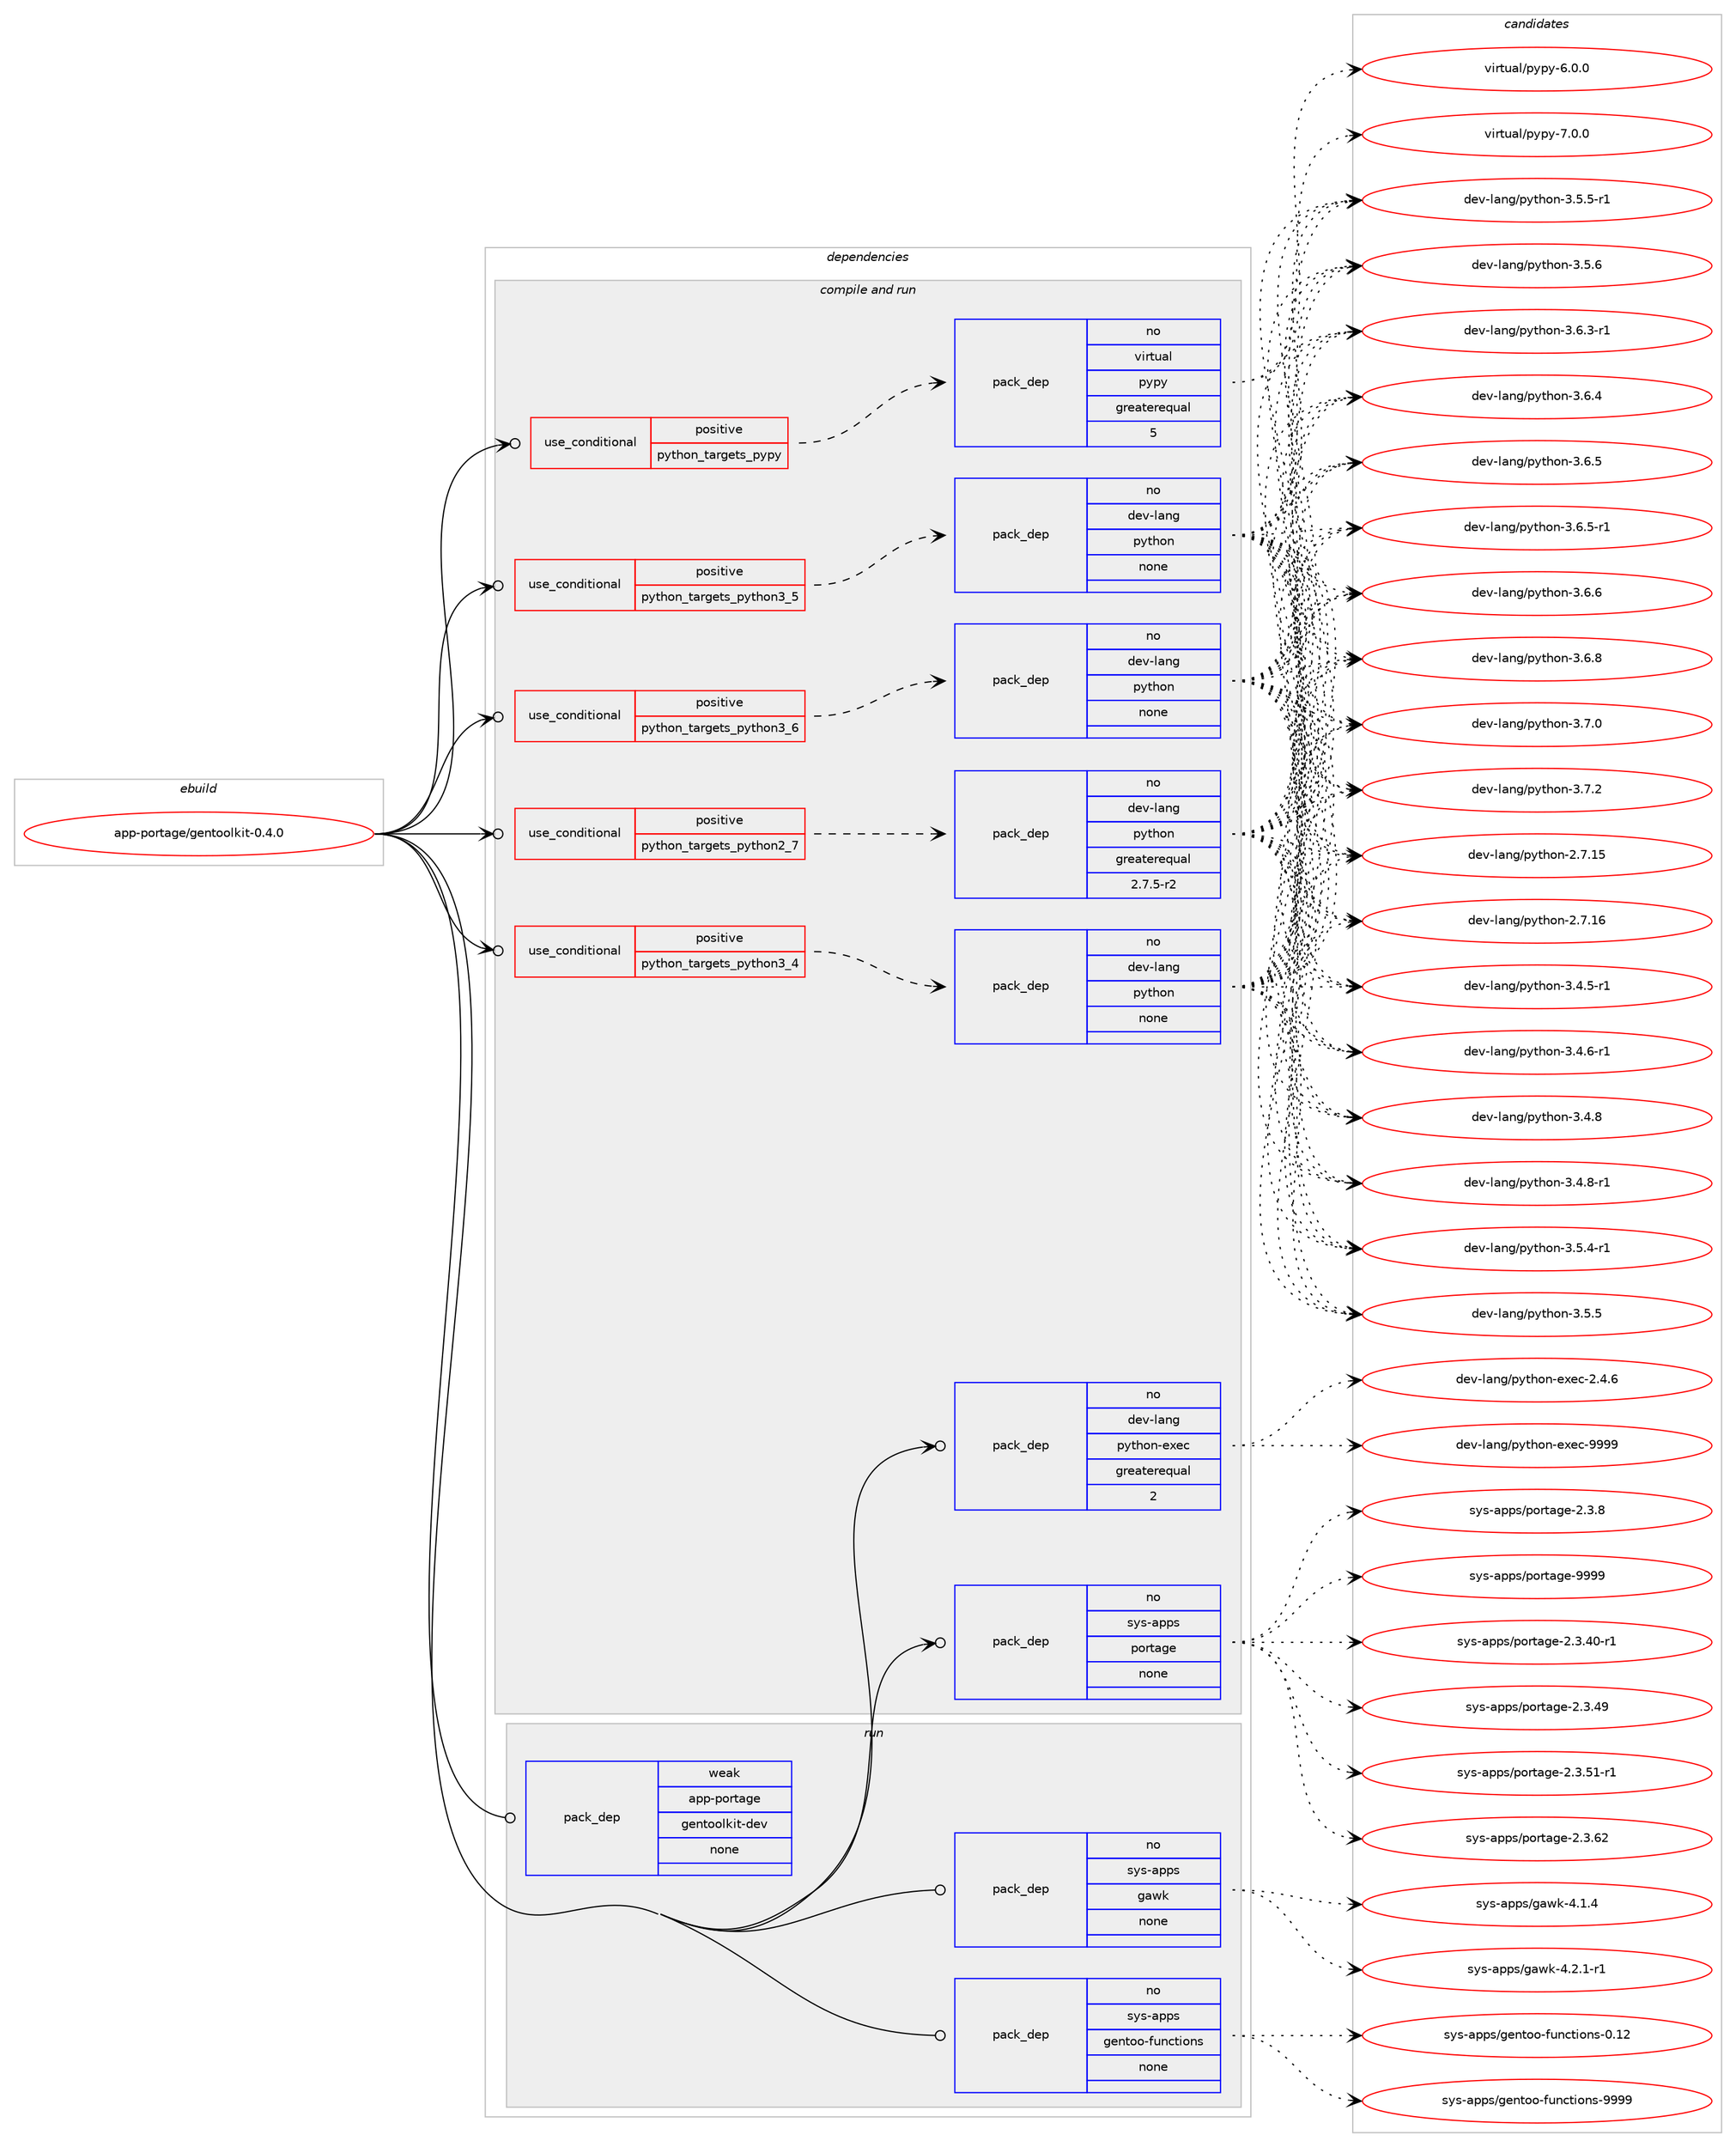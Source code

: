 digraph prolog {

# *************
# Graph options
# *************

newrank=true;
concentrate=true;
compound=true;
graph [rankdir=LR,fontname=Helvetica,fontsize=10,ranksep=1.5];#, ranksep=2.5, nodesep=0.2];
edge  [arrowhead=vee];
node  [fontname=Helvetica,fontsize=10];

# **********
# The ebuild
# **********

subgraph cluster_leftcol {
color=gray;
rank=same;
label=<<i>ebuild</i>>;
id [label="app-portage/gentoolkit-0.4.0", color=red, width=4, href="../app-portage/gentoolkit-0.4.0.svg"];
}

# ****************
# The dependencies
# ****************

subgraph cluster_midcol {
color=gray;
label=<<i>dependencies</i>>;
subgraph cluster_compile {
fillcolor="#eeeeee";
style=filled;
label=<<i>compile</i>>;
}
subgraph cluster_compileandrun {
fillcolor="#eeeeee";
style=filled;
label=<<i>compile and run</i>>;
subgraph cond354864 {
dependency1305904 [label=<<TABLE BORDER="0" CELLBORDER="1" CELLSPACING="0" CELLPADDING="4"><TR><TD ROWSPAN="3" CELLPADDING="10">use_conditional</TD></TR><TR><TD>positive</TD></TR><TR><TD>python_targets_pypy</TD></TR></TABLE>>, shape=none, color=red];
subgraph pack930656 {
dependency1305905 [label=<<TABLE BORDER="0" CELLBORDER="1" CELLSPACING="0" CELLPADDING="4" WIDTH="220"><TR><TD ROWSPAN="6" CELLPADDING="30">pack_dep</TD></TR><TR><TD WIDTH="110">no</TD></TR><TR><TD>virtual</TD></TR><TR><TD>pypy</TD></TR><TR><TD>greaterequal</TD></TR><TR><TD>5</TD></TR></TABLE>>, shape=none, color=blue];
}
dependency1305904:e -> dependency1305905:w [weight=20,style="dashed",arrowhead="vee"];
}
id:e -> dependency1305904:w [weight=20,style="solid",arrowhead="odotvee"];
subgraph cond354865 {
dependency1305906 [label=<<TABLE BORDER="0" CELLBORDER="1" CELLSPACING="0" CELLPADDING="4"><TR><TD ROWSPAN="3" CELLPADDING="10">use_conditional</TD></TR><TR><TD>positive</TD></TR><TR><TD>python_targets_python2_7</TD></TR></TABLE>>, shape=none, color=red];
subgraph pack930657 {
dependency1305907 [label=<<TABLE BORDER="0" CELLBORDER="1" CELLSPACING="0" CELLPADDING="4" WIDTH="220"><TR><TD ROWSPAN="6" CELLPADDING="30">pack_dep</TD></TR><TR><TD WIDTH="110">no</TD></TR><TR><TD>dev-lang</TD></TR><TR><TD>python</TD></TR><TR><TD>greaterequal</TD></TR><TR><TD>2.7.5-r2</TD></TR></TABLE>>, shape=none, color=blue];
}
dependency1305906:e -> dependency1305907:w [weight=20,style="dashed",arrowhead="vee"];
}
id:e -> dependency1305906:w [weight=20,style="solid",arrowhead="odotvee"];
subgraph cond354866 {
dependency1305908 [label=<<TABLE BORDER="0" CELLBORDER="1" CELLSPACING="0" CELLPADDING="4"><TR><TD ROWSPAN="3" CELLPADDING="10">use_conditional</TD></TR><TR><TD>positive</TD></TR><TR><TD>python_targets_python3_4</TD></TR></TABLE>>, shape=none, color=red];
subgraph pack930658 {
dependency1305909 [label=<<TABLE BORDER="0" CELLBORDER="1" CELLSPACING="0" CELLPADDING="4" WIDTH="220"><TR><TD ROWSPAN="6" CELLPADDING="30">pack_dep</TD></TR><TR><TD WIDTH="110">no</TD></TR><TR><TD>dev-lang</TD></TR><TR><TD>python</TD></TR><TR><TD>none</TD></TR><TR><TD></TD></TR></TABLE>>, shape=none, color=blue];
}
dependency1305908:e -> dependency1305909:w [weight=20,style="dashed",arrowhead="vee"];
}
id:e -> dependency1305908:w [weight=20,style="solid",arrowhead="odotvee"];
subgraph cond354867 {
dependency1305910 [label=<<TABLE BORDER="0" CELLBORDER="1" CELLSPACING="0" CELLPADDING="4"><TR><TD ROWSPAN="3" CELLPADDING="10">use_conditional</TD></TR><TR><TD>positive</TD></TR><TR><TD>python_targets_python3_5</TD></TR></TABLE>>, shape=none, color=red];
subgraph pack930659 {
dependency1305911 [label=<<TABLE BORDER="0" CELLBORDER="1" CELLSPACING="0" CELLPADDING="4" WIDTH="220"><TR><TD ROWSPAN="6" CELLPADDING="30">pack_dep</TD></TR><TR><TD WIDTH="110">no</TD></TR><TR><TD>dev-lang</TD></TR><TR><TD>python</TD></TR><TR><TD>none</TD></TR><TR><TD></TD></TR></TABLE>>, shape=none, color=blue];
}
dependency1305910:e -> dependency1305911:w [weight=20,style="dashed",arrowhead="vee"];
}
id:e -> dependency1305910:w [weight=20,style="solid",arrowhead="odotvee"];
subgraph cond354868 {
dependency1305912 [label=<<TABLE BORDER="0" CELLBORDER="1" CELLSPACING="0" CELLPADDING="4"><TR><TD ROWSPAN="3" CELLPADDING="10">use_conditional</TD></TR><TR><TD>positive</TD></TR><TR><TD>python_targets_python3_6</TD></TR></TABLE>>, shape=none, color=red];
subgraph pack930660 {
dependency1305913 [label=<<TABLE BORDER="0" CELLBORDER="1" CELLSPACING="0" CELLPADDING="4" WIDTH="220"><TR><TD ROWSPAN="6" CELLPADDING="30">pack_dep</TD></TR><TR><TD WIDTH="110">no</TD></TR><TR><TD>dev-lang</TD></TR><TR><TD>python</TD></TR><TR><TD>none</TD></TR><TR><TD></TD></TR></TABLE>>, shape=none, color=blue];
}
dependency1305912:e -> dependency1305913:w [weight=20,style="dashed",arrowhead="vee"];
}
id:e -> dependency1305912:w [weight=20,style="solid",arrowhead="odotvee"];
subgraph pack930661 {
dependency1305914 [label=<<TABLE BORDER="0" CELLBORDER="1" CELLSPACING="0" CELLPADDING="4" WIDTH="220"><TR><TD ROWSPAN="6" CELLPADDING="30">pack_dep</TD></TR><TR><TD WIDTH="110">no</TD></TR><TR><TD>dev-lang</TD></TR><TR><TD>python-exec</TD></TR><TR><TD>greaterequal</TD></TR><TR><TD>2</TD></TR></TABLE>>, shape=none, color=blue];
}
id:e -> dependency1305914:w [weight=20,style="solid",arrowhead="odotvee"];
subgraph pack930662 {
dependency1305915 [label=<<TABLE BORDER="0" CELLBORDER="1" CELLSPACING="0" CELLPADDING="4" WIDTH="220"><TR><TD ROWSPAN="6" CELLPADDING="30">pack_dep</TD></TR><TR><TD WIDTH="110">no</TD></TR><TR><TD>sys-apps</TD></TR><TR><TD>portage</TD></TR><TR><TD>none</TD></TR><TR><TD></TD></TR></TABLE>>, shape=none, color=blue];
}
id:e -> dependency1305915:w [weight=20,style="solid",arrowhead="odotvee"];
}
subgraph cluster_run {
fillcolor="#eeeeee";
style=filled;
label=<<i>run</i>>;
subgraph pack930663 {
dependency1305916 [label=<<TABLE BORDER="0" CELLBORDER="1" CELLSPACING="0" CELLPADDING="4" WIDTH="220"><TR><TD ROWSPAN="6" CELLPADDING="30">pack_dep</TD></TR><TR><TD WIDTH="110">no</TD></TR><TR><TD>sys-apps</TD></TR><TR><TD>gawk</TD></TR><TR><TD>none</TD></TR><TR><TD></TD></TR></TABLE>>, shape=none, color=blue];
}
id:e -> dependency1305916:w [weight=20,style="solid",arrowhead="odot"];
subgraph pack930664 {
dependency1305917 [label=<<TABLE BORDER="0" CELLBORDER="1" CELLSPACING="0" CELLPADDING="4" WIDTH="220"><TR><TD ROWSPAN="6" CELLPADDING="30">pack_dep</TD></TR><TR><TD WIDTH="110">no</TD></TR><TR><TD>sys-apps</TD></TR><TR><TD>gentoo-functions</TD></TR><TR><TD>none</TD></TR><TR><TD></TD></TR></TABLE>>, shape=none, color=blue];
}
id:e -> dependency1305917:w [weight=20,style="solid",arrowhead="odot"];
subgraph pack930665 {
dependency1305918 [label=<<TABLE BORDER="0" CELLBORDER="1" CELLSPACING="0" CELLPADDING="4" WIDTH="220"><TR><TD ROWSPAN="6" CELLPADDING="30">pack_dep</TD></TR><TR><TD WIDTH="110">weak</TD></TR><TR><TD>app-portage</TD></TR><TR><TD>gentoolkit-dev</TD></TR><TR><TD>none</TD></TR><TR><TD></TD></TR></TABLE>>, shape=none, color=blue];
}
id:e -> dependency1305918:w [weight=20,style="solid",arrowhead="odot"];
}
}

# **************
# The candidates
# **************

subgraph cluster_choices {
rank=same;
color=gray;
label=<<i>candidates</i>>;

subgraph choice930656 {
color=black;
nodesep=1;
choice1181051141161179710847112121112121455446484648 [label="virtual/pypy-6.0.0", color=red, width=4,href="../virtual/pypy-6.0.0.svg"];
choice1181051141161179710847112121112121455546484648 [label="virtual/pypy-7.0.0", color=red, width=4,href="../virtual/pypy-7.0.0.svg"];
dependency1305905:e -> choice1181051141161179710847112121112121455446484648:w [style=dotted,weight="100"];
dependency1305905:e -> choice1181051141161179710847112121112121455546484648:w [style=dotted,weight="100"];
}
subgraph choice930657 {
color=black;
nodesep=1;
choice10010111845108971101034711212111610411111045504655464953 [label="dev-lang/python-2.7.15", color=red, width=4,href="../dev-lang/python-2.7.15.svg"];
choice10010111845108971101034711212111610411111045504655464954 [label="dev-lang/python-2.7.16", color=red, width=4,href="../dev-lang/python-2.7.16.svg"];
choice1001011184510897110103471121211161041111104551465246534511449 [label="dev-lang/python-3.4.5-r1", color=red, width=4,href="../dev-lang/python-3.4.5-r1.svg"];
choice1001011184510897110103471121211161041111104551465246544511449 [label="dev-lang/python-3.4.6-r1", color=red, width=4,href="../dev-lang/python-3.4.6-r1.svg"];
choice100101118451089711010347112121116104111110455146524656 [label="dev-lang/python-3.4.8", color=red, width=4,href="../dev-lang/python-3.4.8.svg"];
choice1001011184510897110103471121211161041111104551465246564511449 [label="dev-lang/python-3.4.8-r1", color=red, width=4,href="../dev-lang/python-3.4.8-r1.svg"];
choice1001011184510897110103471121211161041111104551465346524511449 [label="dev-lang/python-3.5.4-r1", color=red, width=4,href="../dev-lang/python-3.5.4-r1.svg"];
choice100101118451089711010347112121116104111110455146534653 [label="dev-lang/python-3.5.5", color=red, width=4,href="../dev-lang/python-3.5.5.svg"];
choice1001011184510897110103471121211161041111104551465346534511449 [label="dev-lang/python-3.5.5-r1", color=red, width=4,href="../dev-lang/python-3.5.5-r1.svg"];
choice100101118451089711010347112121116104111110455146534654 [label="dev-lang/python-3.5.6", color=red, width=4,href="../dev-lang/python-3.5.6.svg"];
choice1001011184510897110103471121211161041111104551465446514511449 [label="dev-lang/python-3.6.3-r1", color=red, width=4,href="../dev-lang/python-3.6.3-r1.svg"];
choice100101118451089711010347112121116104111110455146544652 [label="dev-lang/python-3.6.4", color=red, width=4,href="../dev-lang/python-3.6.4.svg"];
choice100101118451089711010347112121116104111110455146544653 [label="dev-lang/python-3.6.5", color=red, width=4,href="../dev-lang/python-3.6.5.svg"];
choice1001011184510897110103471121211161041111104551465446534511449 [label="dev-lang/python-3.6.5-r1", color=red, width=4,href="../dev-lang/python-3.6.5-r1.svg"];
choice100101118451089711010347112121116104111110455146544654 [label="dev-lang/python-3.6.6", color=red, width=4,href="../dev-lang/python-3.6.6.svg"];
choice100101118451089711010347112121116104111110455146544656 [label="dev-lang/python-3.6.8", color=red, width=4,href="../dev-lang/python-3.6.8.svg"];
choice100101118451089711010347112121116104111110455146554648 [label="dev-lang/python-3.7.0", color=red, width=4,href="../dev-lang/python-3.7.0.svg"];
choice100101118451089711010347112121116104111110455146554650 [label="dev-lang/python-3.7.2", color=red, width=4,href="../dev-lang/python-3.7.2.svg"];
dependency1305907:e -> choice10010111845108971101034711212111610411111045504655464953:w [style=dotted,weight="100"];
dependency1305907:e -> choice10010111845108971101034711212111610411111045504655464954:w [style=dotted,weight="100"];
dependency1305907:e -> choice1001011184510897110103471121211161041111104551465246534511449:w [style=dotted,weight="100"];
dependency1305907:e -> choice1001011184510897110103471121211161041111104551465246544511449:w [style=dotted,weight="100"];
dependency1305907:e -> choice100101118451089711010347112121116104111110455146524656:w [style=dotted,weight="100"];
dependency1305907:e -> choice1001011184510897110103471121211161041111104551465246564511449:w [style=dotted,weight="100"];
dependency1305907:e -> choice1001011184510897110103471121211161041111104551465346524511449:w [style=dotted,weight="100"];
dependency1305907:e -> choice100101118451089711010347112121116104111110455146534653:w [style=dotted,weight="100"];
dependency1305907:e -> choice1001011184510897110103471121211161041111104551465346534511449:w [style=dotted,weight="100"];
dependency1305907:e -> choice100101118451089711010347112121116104111110455146534654:w [style=dotted,weight="100"];
dependency1305907:e -> choice1001011184510897110103471121211161041111104551465446514511449:w [style=dotted,weight="100"];
dependency1305907:e -> choice100101118451089711010347112121116104111110455146544652:w [style=dotted,weight="100"];
dependency1305907:e -> choice100101118451089711010347112121116104111110455146544653:w [style=dotted,weight="100"];
dependency1305907:e -> choice1001011184510897110103471121211161041111104551465446534511449:w [style=dotted,weight="100"];
dependency1305907:e -> choice100101118451089711010347112121116104111110455146544654:w [style=dotted,weight="100"];
dependency1305907:e -> choice100101118451089711010347112121116104111110455146544656:w [style=dotted,weight="100"];
dependency1305907:e -> choice100101118451089711010347112121116104111110455146554648:w [style=dotted,weight="100"];
dependency1305907:e -> choice100101118451089711010347112121116104111110455146554650:w [style=dotted,weight="100"];
}
subgraph choice930658 {
color=black;
nodesep=1;
choice10010111845108971101034711212111610411111045504655464953 [label="dev-lang/python-2.7.15", color=red, width=4,href="../dev-lang/python-2.7.15.svg"];
choice10010111845108971101034711212111610411111045504655464954 [label="dev-lang/python-2.7.16", color=red, width=4,href="../dev-lang/python-2.7.16.svg"];
choice1001011184510897110103471121211161041111104551465246534511449 [label="dev-lang/python-3.4.5-r1", color=red, width=4,href="../dev-lang/python-3.4.5-r1.svg"];
choice1001011184510897110103471121211161041111104551465246544511449 [label="dev-lang/python-3.4.6-r1", color=red, width=4,href="../dev-lang/python-3.4.6-r1.svg"];
choice100101118451089711010347112121116104111110455146524656 [label="dev-lang/python-3.4.8", color=red, width=4,href="../dev-lang/python-3.4.8.svg"];
choice1001011184510897110103471121211161041111104551465246564511449 [label="dev-lang/python-3.4.8-r1", color=red, width=4,href="../dev-lang/python-3.4.8-r1.svg"];
choice1001011184510897110103471121211161041111104551465346524511449 [label="dev-lang/python-3.5.4-r1", color=red, width=4,href="../dev-lang/python-3.5.4-r1.svg"];
choice100101118451089711010347112121116104111110455146534653 [label="dev-lang/python-3.5.5", color=red, width=4,href="../dev-lang/python-3.5.5.svg"];
choice1001011184510897110103471121211161041111104551465346534511449 [label="dev-lang/python-3.5.5-r1", color=red, width=4,href="../dev-lang/python-3.5.5-r1.svg"];
choice100101118451089711010347112121116104111110455146534654 [label="dev-lang/python-3.5.6", color=red, width=4,href="../dev-lang/python-3.5.6.svg"];
choice1001011184510897110103471121211161041111104551465446514511449 [label="dev-lang/python-3.6.3-r1", color=red, width=4,href="../dev-lang/python-3.6.3-r1.svg"];
choice100101118451089711010347112121116104111110455146544652 [label="dev-lang/python-3.6.4", color=red, width=4,href="../dev-lang/python-3.6.4.svg"];
choice100101118451089711010347112121116104111110455146544653 [label="dev-lang/python-3.6.5", color=red, width=4,href="../dev-lang/python-3.6.5.svg"];
choice1001011184510897110103471121211161041111104551465446534511449 [label="dev-lang/python-3.6.5-r1", color=red, width=4,href="../dev-lang/python-3.6.5-r1.svg"];
choice100101118451089711010347112121116104111110455146544654 [label="dev-lang/python-3.6.6", color=red, width=4,href="../dev-lang/python-3.6.6.svg"];
choice100101118451089711010347112121116104111110455146544656 [label="dev-lang/python-3.6.8", color=red, width=4,href="../dev-lang/python-3.6.8.svg"];
choice100101118451089711010347112121116104111110455146554648 [label="dev-lang/python-3.7.0", color=red, width=4,href="../dev-lang/python-3.7.0.svg"];
choice100101118451089711010347112121116104111110455146554650 [label="dev-lang/python-3.7.2", color=red, width=4,href="../dev-lang/python-3.7.2.svg"];
dependency1305909:e -> choice10010111845108971101034711212111610411111045504655464953:w [style=dotted,weight="100"];
dependency1305909:e -> choice10010111845108971101034711212111610411111045504655464954:w [style=dotted,weight="100"];
dependency1305909:e -> choice1001011184510897110103471121211161041111104551465246534511449:w [style=dotted,weight="100"];
dependency1305909:e -> choice1001011184510897110103471121211161041111104551465246544511449:w [style=dotted,weight="100"];
dependency1305909:e -> choice100101118451089711010347112121116104111110455146524656:w [style=dotted,weight="100"];
dependency1305909:e -> choice1001011184510897110103471121211161041111104551465246564511449:w [style=dotted,weight="100"];
dependency1305909:e -> choice1001011184510897110103471121211161041111104551465346524511449:w [style=dotted,weight="100"];
dependency1305909:e -> choice100101118451089711010347112121116104111110455146534653:w [style=dotted,weight="100"];
dependency1305909:e -> choice1001011184510897110103471121211161041111104551465346534511449:w [style=dotted,weight="100"];
dependency1305909:e -> choice100101118451089711010347112121116104111110455146534654:w [style=dotted,weight="100"];
dependency1305909:e -> choice1001011184510897110103471121211161041111104551465446514511449:w [style=dotted,weight="100"];
dependency1305909:e -> choice100101118451089711010347112121116104111110455146544652:w [style=dotted,weight="100"];
dependency1305909:e -> choice100101118451089711010347112121116104111110455146544653:w [style=dotted,weight="100"];
dependency1305909:e -> choice1001011184510897110103471121211161041111104551465446534511449:w [style=dotted,weight="100"];
dependency1305909:e -> choice100101118451089711010347112121116104111110455146544654:w [style=dotted,weight="100"];
dependency1305909:e -> choice100101118451089711010347112121116104111110455146544656:w [style=dotted,weight="100"];
dependency1305909:e -> choice100101118451089711010347112121116104111110455146554648:w [style=dotted,weight="100"];
dependency1305909:e -> choice100101118451089711010347112121116104111110455146554650:w [style=dotted,weight="100"];
}
subgraph choice930659 {
color=black;
nodesep=1;
choice10010111845108971101034711212111610411111045504655464953 [label="dev-lang/python-2.7.15", color=red, width=4,href="../dev-lang/python-2.7.15.svg"];
choice10010111845108971101034711212111610411111045504655464954 [label="dev-lang/python-2.7.16", color=red, width=4,href="../dev-lang/python-2.7.16.svg"];
choice1001011184510897110103471121211161041111104551465246534511449 [label="dev-lang/python-3.4.5-r1", color=red, width=4,href="../dev-lang/python-3.4.5-r1.svg"];
choice1001011184510897110103471121211161041111104551465246544511449 [label="dev-lang/python-3.4.6-r1", color=red, width=4,href="../dev-lang/python-3.4.6-r1.svg"];
choice100101118451089711010347112121116104111110455146524656 [label="dev-lang/python-3.4.8", color=red, width=4,href="../dev-lang/python-3.4.8.svg"];
choice1001011184510897110103471121211161041111104551465246564511449 [label="dev-lang/python-3.4.8-r1", color=red, width=4,href="../dev-lang/python-3.4.8-r1.svg"];
choice1001011184510897110103471121211161041111104551465346524511449 [label="dev-lang/python-3.5.4-r1", color=red, width=4,href="../dev-lang/python-3.5.4-r1.svg"];
choice100101118451089711010347112121116104111110455146534653 [label="dev-lang/python-3.5.5", color=red, width=4,href="../dev-lang/python-3.5.5.svg"];
choice1001011184510897110103471121211161041111104551465346534511449 [label="dev-lang/python-3.5.5-r1", color=red, width=4,href="../dev-lang/python-3.5.5-r1.svg"];
choice100101118451089711010347112121116104111110455146534654 [label="dev-lang/python-3.5.6", color=red, width=4,href="../dev-lang/python-3.5.6.svg"];
choice1001011184510897110103471121211161041111104551465446514511449 [label="dev-lang/python-3.6.3-r1", color=red, width=4,href="../dev-lang/python-3.6.3-r1.svg"];
choice100101118451089711010347112121116104111110455146544652 [label="dev-lang/python-3.6.4", color=red, width=4,href="../dev-lang/python-3.6.4.svg"];
choice100101118451089711010347112121116104111110455146544653 [label="dev-lang/python-3.6.5", color=red, width=4,href="../dev-lang/python-3.6.5.svg"];
choice1001011184510897110103471121211161041111104551465446534511449 [label="dev-lang/python-3.6.5-r1", color=red, width=4,href="../dev-lang/python-3.6.5-r1.svg"];
choice100101118451089711010347112121116104111110455146544654 [label="dev-lang/python-3.6.6", color=red, width=4,href="../dev-lang/python-3.6.6.svg"];
choice100101118451089711010347112121116104111110455146544656 [label="dev-lang/python-3.6.8", color=red, width=4,href="../dev-lang/python-3.6.8.svg"];
choice100101118451089711010347112121116104111110455146554648 [label="dev-lang/python-3.7.0", color=red, width=4,href="../dev-lang/python-3.7.0.svg"];
choice100101118451089711010347112121116104111110455146554650 [label="dev-lang/python-3.7.2", color=red, width=4,href="../dev-lang/python-3.7.2.svg"];
dependency1305911:e -> choice10010111845108971101034711212111610411111045504655464953:w [style=dotted,weight="100"];
dependency1305911:e -> choice10010111845108971101034711212111610411111045504655464954:w [style=dotted,weight="100"];
dependency1305911:e -> choice1001011184510897110103471121211161041111104551465246534511449:w [style=dotted,weight="100"];
dependency1305911:e -> choice1001011184510897110103471121211161041111104551465246544511449:w [style=dotted,weight="100"];
dependency1305911:e -> choice100101118451089711010347112121116104111110455146524656:w [style=dotted,weight="100"];
dependency1305911:e -> choice1001011184510897110103471121211161041111104551465246564511449:w [style=dotted,weight="100"];
dependency1305911:e -> choice1001011184510897110103471121211161041111104551465346524511449:w [style=dotted,weight="100"];
dependency1305911:e -> choice100101118451089711010347112121116104111110455146534653:w [style=dotted,weight="100"];
dependency1305911:e -> choice1001011184510897110103471121211161041111104551465346534511449:w [style=dotted,weight="100"];
dependency1305911:e -> choice100101118451089711010347112121116104111110455146534654:w [style=dotted,weight="100"];
dependency1305911:e -> choice1001011184510897110103471121211161041111104551465446514511449:w [style=dotted,weight="100"];
dependency1305911:e -> choice100101118451089711010347112121116104111110455146544652:w [style=dotted,weight="100"];
dependency1305911:e -> choice100101118451089711010347112121116104111110455146544653:w [style=dotted,weight="100"];
dependency1305911:e -> choice1001011184510897110103471121211161041111104551465446534511449:w [style=dotted,weight="100"];
dependency1305911:e -> choice100101118451089711010347112121116104111110455146544654:w [style=dotted,weight="100"];
dependency1305911:e -> choice100101118451089711010347112121116104111110455146544656:w [style=dotted,weight="100"];
dependency1305911:e -> choice100101118451089711010347112121116104111110455146554648:w [style=dotted,weight="100"];
dependency1305911:e -> choice100101118451089711010347112121116104111110455146554650:w [style=dotted,weight="100"];
}
subgraph choice930660 {
color=black;
nodesep=1;
choice10010111845108971101034711212111610411111045504655464953 [label="dev-lang/python-2.7.15", color=red, width=4,href="../dev-lang/python-2.7.15.svg"];
choice10010111845108971101034711212111610411111045504655464954 [label="dev-lang/python-2.7.16", color=red, width=4,href="../dev-lang/python-2.7.16.svg"];
choice1001011184510897110103471121211161041111104551465246534511449 [label="dev-lang/python-3.4.5-r1", color=red, width=4,href="../dev-lang/python-3.4.5-r1.svg"];
choice1001011184510897110103471121211161041111104551465246544511449 [label="dev-lang/python-3.4.6-r1", color=red, width=4,href="../dev-lang/python-3.4.6-r1.svg"];
choice100101118451089711010347112121116104111110455146524656 [label="dev-lang/python-3.4.8", color=red, width=4,href="../dev-lang/python-3.4.8.svg"];
choice1001011184510897110103471121211161041111104551465246564511449 [label="dev-lang/python-3.4.8-r1", color=red, width=4,href="../dev-lang/python-3.4.8-r1.svg"];
choice1001011184510897110103471121211161041111104551465346524511449 [label="dev-lang/python-3.5.4-r1", color=red, width=4,href="../dev-lang/python-3.5.4-r1.svg"];
choice100101118451089711010347112121116104111110455146534653 [label="dev-lang/python-3.5.5", color=red, width=4,href="../dev-lang/python-3.5.5.svg"];
choice1001011184510897110103471121211161041111104551465346534511449 [label="dev-lang/python-3.5.5-r1", color=red, width=4,href="../dev-lang/python-3.5.5-r1.svg"];
choice100101118451089711010347112121116104111110455146534654 [label="dev-lang/python-3.5.6", color=red, width=4,href="../dev-lang/python-3.5.6.svg"];
choice1001011184510897110103471121211161041111104551465446514511449 [label="dev-lang/python-3.6.3-r1", color=red, width=4,href="../dev-lang/python-3.6.3-r1.svg"];
choice100101118451089711010347112121116104111110455146544652 [label="dev-lang/python-3.6.4", color=red, width=4,href="../dev-lang/python-3.6.4.svg"];
choice100101118451089711010347112121116104111110455146544653 [label="dev-lang/python-3.6.5", color=red, width=4,href="../dev-lang/python-3.6.5.svg"];
choice1001011184510897110103471121211161041111104551465446534511449 [label="dev-lang/python-3.6.5-r1", color=red, width=4,href="../dev-lang/python-3.6.5-r1.svg"];
choice100101118451089711010347112121116104111110455146544654 [label="dev-lang/python-3.6.6", color=red, width=4,href="../dev-lang/python-3.6.6.svg"];
choice100101118451089711010347112121116104111110455146544656 [label="dev-lang/python-3.6.8", color=red, width=4,href="../dev-lang/python-3.6.8.svg"];
choice100101118451089711010347112121116104111110455146554648 [label="dev-lang/python-3.7.0", color=red, width=4,href="../dev-lang/python-3.7.0.svg"];
choice100101118451089711010347112121116104111110455146554650 [label="dev-lang/python-3.7.2", color=red, width=4,href="../dev-lang/python-3.7.2.svg"];
dependency1305913:e -> choice10010111845108971101034711212111610411111045504655464953:w [style=dotted,weight="100"];
dependency1305913:e -> choice10010111845108971101034711212111610411111045504655464954:w [style=dotted,weight="100"];
dependency1305913:e -> choice1001011184510897110103471121211161041111104551465246534511449:w [style=dotted,weight="100"];
dependency1305913:e -> choice1001011184510897110103471121211161041111104551465246544511449:w [style=dotted,weight="100"];
dependency1305913:e -> choice100101118451089711010347112121116104111110455146524656:w [style=dotted,weight="100"];
dependency1305913:e -> choice1001011184510897110103471121211161041111104551465246564511449:w [style=dotted,weight="100"];
dependency1305913:e -> choice1001011184510897110103471121211161041111104551465346524511449:w [style=dotted,weight="100"];
dependency1305913:e -> choice100101118451089711010347112121116104111110455146534653:w [style=dotted,weight="100"];
dependency1305913:e -> choice1001011184510897110103471121211161041111104551465346534511449:w [style=dotted,weight="100"];
dependency1305913:e -> choice100101118451089711010347112121116104111110455146534654:w [style=dotted,weight="100"];
dependency1305913:e -> choice1001011184510897110103471121211161041111104551465446514511449:w [style=dotted,weight="100"];
dependency1305913:e -> choice100101118451089711010347112121116104111110455146544652:w [style=dotted,weight="100"];
dependency1305913:e -> choice100101118451089711010347112121116104111110455146544653:w [style=dotted,weight="100"];
dependency1305913:e -> choice1001011184510897110103471121211161041111104551465446534511449:w [style=dotted,weight="100"];
dependency1305913:e -> choice100101118451089711010347112121116104111110455146544654:w [style=dotted,weight="100"];
dependency1305913:e -> choice100101118451089711010347112121116104111110455146544656:w [style=dotted,weight="100"];
dependency1305913:e -> choice100101118451089711010347112121116104111110455146554648:w [style=dotted,weight="100"];
dependency1305913:e -> choice100101118451089711010347112121116104111110455146554650:w [style=dotted,weight="100"];
}
subgraph choice930661 {
color=black;
nodesep=1;
choice1001011184510897110103471121211161041111104510112010199455046524654 [label="dev-lang/python-exec-2.4.6", color=red, width=4,href="../dev-lang/python-exec-2.4.6.svg"];
choice10010111845108971101034711212111610411111045101120101994557575757 [label="dev-lang/python-exec-9999", color=red, width=4,href="../dev-lang/python-exec-9999.svg"];
dependency1305914:e -> choice1001011184510897110103471121211161041111104510112010199455046524654:w [style=dotted,weight="100"];
dependency1305914:e -> choice10010111845108971101034711212111610411111045101120101994557575757:w [style=dotted,weight="100"];
}
subgraph choice930662 {
color=black;
nodesep=1;
choice11512111545971121121154711211111411697103101455046514652484511449 [label="sys-apps/portage-2.3.40-r1", color=red, width=4,href="../sys-apps/portage-2.3.40-r1.svg"];
choice1151211154597112112115471121111141169710310145504651465257 [label="sys-apps/portage-2.3.49", color=red, width=4,href="../sys-apps/portage-2.3.49.svg"];
choice11512111545971121121154711211111411697103101455046514653494511449 [label="sys-apps/portage-2.3.51-r1", color=red, width=4,href="../sys-apps/portage-2.3.51-r1.svg"];
choice1151211154597112112115471121111141169710310145504651465450 [label="sys-apps/portage-2.3.62", color=red, width=4,href="../sys-apps/portage-2.3.62.svg"];
choice11512111545971121121154711211111411697103101455046514656 [label="sys-apps/portage-2.3.8", color=red, width=4,href="../sys-apps/portage-2.3.8.svg"];
choice115121115459711211211547112111114116971031014557575757 [label="sys-apps/portage-9999", color=red, width=4,href="../sys-apps/portage-9999.svg"];
dependency1305915:e -> choice11512111545971121121154711211111411697103101455046514652484511449:w [style=dotted,weight="100"];
dependency1305915:e -> choice1151211154597112112115471121111141169710310145504651465257:w [style=dotted,weight="100"];
dependency1305915:e -> choice11512111545971121121154711211111411697103101455046514653494511449:w [style=dotted,weight="100"];
dependency1305915:e -> choice1151211154597112112115471121111141169710310145504651465450:w [style=dotted,weight="100"];
dependency1305915:e -> choice11512111545971121121154711211111411697103101455046514656:w [style=dotted,weight="100"];
dependency1305915:e -> choice115121115459711211211547112111114116971031014557575757:w [style=dotted,weight="100"];
}
subgraph choice930663 {
color=black;
nodesep=1;
choice11512111545971121121154710397119107455246494652 [label="sys-apps/gawk-4.1.4", color=red, width=4,href="../sys-apps/gawk-4.1.4.svg"];
choice115121115459711211211547103971191074552465046494511449 [label="sys-apps/gawk-4.2.1-r1", color=red, width=4,href="../sys-apps/gawk-4.2.1-r1.svg"];
dependency1305916:e -> choice11512111545971121121154710397119107455246494652:w [style=dotted,weight="100"];
dependency1305916:e -> choice115121115459711211211547103971191074552465046494511449:w [style=dotted,weight="100"];
}
subgraph choice930664 {
color=black;
nodesep=1;
choice11512111545971121121154710310111011611111145102117110991161051111101154548464950 [label="sys-apps/gentoo-functions-0.12", color=red, width=4,href="../sys-apps/gentoo-functions-0.12.svg"];
choice11512111545971121121154710310111011611111145102117110991161051111101154557575757 [label="sys-apps/gentoo-functions-9999", color=red, width=4,href="../sys-apps/gentoo-functions-9999.svg"];
dependency1305917:e -> choice11512111545971121121154710310111011611111145102117110991161051111101154548464950:w [style=dotted,weight="100"];
dependency1305917:e -> choice11512111545971121121154710310111011611111145102117110991161051111101154557575757:w [style=dotted,weight="100"];
}
subgraph choice930665 {
color=black;
nodesep=1;
}
}

}
